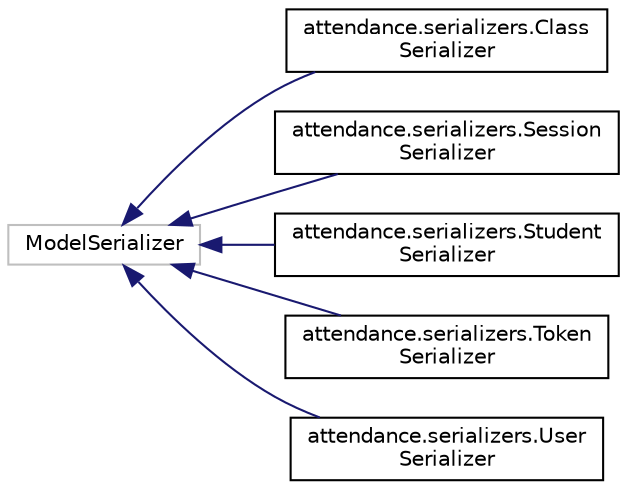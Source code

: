 digraph "Graphical Class Hierarchy"
{
  edge [fontname="Helvetica",fontsize="10",labelfontname="Helvetica",labelfontsize="10"];
  node [fontname="Helvetica",fontsize="10",shape=record];
  rankdir="LR";
  Node2 [label="ModelSerializer",height=0.2,width=0.4,color="grey75", fillcolor="white", style="filled"];
  Node2 -> Node0 [dir="back",color="midnightblue",fontsize="10",style="solid",fontname="Helvetica"];
  Node0 [label="attendance.serializers.Class\lSerializer",height=0.2,width=0.4,color="black", fillcolor="white", style="filled",URL="$classattendance_1_1serializers_1_1_class_serializer.html"];
  Node2 -> Node4 [dir="back",color="midnightblue",fontsize="10",style="solid",fontname="Helvetica"];
  Node4 [label="attendance.serializers.Session\lSerializer",height=0.2,width=0.4,color="black", fillcolor="white", style="filled",URL="$classattendance_1_1serializers_1_1_session_serializer.html"];
  Node2 -> Node5 [dir="back",color="midnightblue",fontsize="10",style="solid",fontname="Helvetica"];
  Node5 [label="attendance.serializers.Student\lSerializer",height=0.2,width=0.4,color="black", fillcolor="white", style="filled",URL="$classattendance_1_1serializers_1_1_student_serializer.html"];
  Node2 -> Node6 [dir="back",color="midnightblue",fontsize="10",style="solid",fontname="Helvetica"];
  Node6 [label="attendance.serializers.Token\lSerializer",height=0.2,width=0.4,color="black", fillcolor="white", style="filled",URL="$classattendance_1_1serializers_1_1_token_serializer.html"];
  Node2 -> Node7 [dir="back",color="midnightblue",fontsize="10",style="solid",fontname="Helvetica"];
  Node7 [label="attendance.serializers.User\lSerializer",height=0.2,width=0.4,color="black", fillcolor="white", style="filled",URL="$classattendance_1_1serializers_1_1_user_serializer.html"];
}

